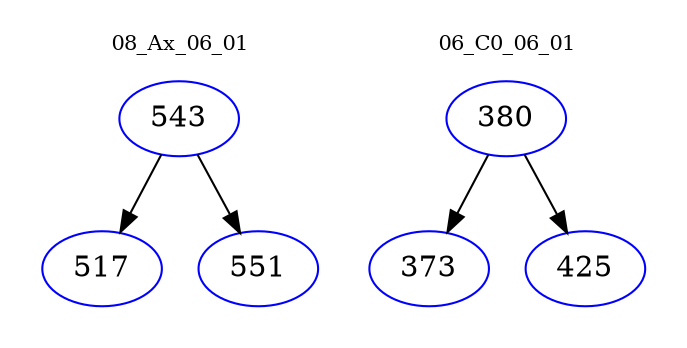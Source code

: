 digraph{
subgraph cluster_0 {
color = white
label = "08_Ax_06_01";
fontsize=10;
T0_543 [label="543", color="blue"]
T0_543 -> T0_517 [color="black"]
T0_517 [label="517", color="blue"]
T0_543 -> T0_551 [color="black"]
T0_551 [label="551", color="blue"]
}
subgraph cluster_1 {
color = white
label = "06_C0_06_01";
fontsize=10;
T1_380 [label="380", color="blue"]
T1_380 -> T1_373 [color="black"]
T1_373 [label="373", color="blue"]
T1_380 -> T1_425 [color="black"]
T1_425 [label="425", color="blue"]
}
}

